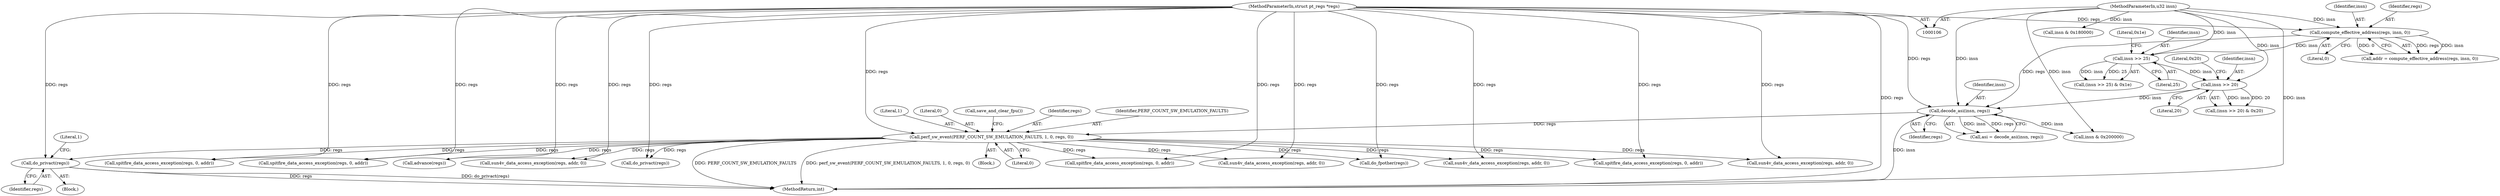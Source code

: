 digraph "0_linux_a8b0ca17b80e92faab46ee7179ba9e99ccb61233_36@pointer" {
"1000343" [label="(Call,do_privact(regs))"];
"1000150" [label="(Call,perf_sw_event(PERF_COUNT_SW_EMULATION_FAULTS, 1, 0, regs, 0))"];
"1000138" [label="(Call,decode_asi(insn, regs))"];
"1000127" [label="(Call,insn >> 20)"];
"1000122" [label="(Call,insn >> 25)"];
"1000113" [label="(Call,compute_effective_address(regs, insn, 0))"];
"1000108" [label="(MethodParameterIn,struct pt_regs *regs)"];
"1000107" [label="(MethodParameterIn,u32 insn)"];
"1000140" [label="(Identifier,regs)"];
"1000125" [label="(Literal,0x1e)"];
"1000344" [label="(Identifier,regs)"];
"1000154" [label="(Identifier,regs)"];
"1000129" [label="(Literal,20)"];
"1000233" [label="(Call,do_privact(regs))"];
"1000116" [label="(Literal,0)"];
"1000109" [label="(Block,)"];
"1000155" [label="(Literal,0)"];
"1000271" [label="(Call,spitfire_data_access_exception(regs, 0, addr))"];
"1000136" [label="(Call,asi = decode_asi(insn, regs))"];
"1000128" [label="(Identifier,insn)"];
"1000113" [label="(Call,compute_effective_address(regs, insn, 0))"];
"1000342" [label="(Block,)"];
"1000139" [label="(Identifier,insn)"];
"1000369" [label="(Call,insn & 0x180000)"];
"1000138" [label="(Call,decode_asi(insn, regs))"];
"1000320" [label="(Call,sun4v_data_access_exception(regs, addr, 0))"];
"1000130" [label="(Literal,0x20)"];
"1000127" [label="(Call,insn >> 20)"];
"1000605" [label="(MethodReturn,int)"];
"1000325" [label="(Call,spitfire_data_access_exception(regs, 0, addr))"];
"1000121" [label="(Call,(insn >> 25) & 0x1e)"];
"1000183" [label="(Call,insn & 0x200000)"];
"1000151" [label="(Identifier,PERF_COUNT_SW_EMULATION_FAULTS)"];
"1000122" [label="(Call,insn >> 25)"];
"1000152" [label="(Literal,1)"];
"1000153" [label="(Literal,0)"];
"1000114" [label="(Identifier,regs)"];
"1000124" [label="(Literal,25)"];
"1000156" [label="(Call,save_and_clear_fpu())"];
"1000346" [label="(Literal,1)"];
"1000357" [label="(Call,sun4v_data_access_exception(regs, addr, 0))"];
"1000266" [label="(Call,sun4v_data_access_exception(regs, addr, 0))"];
"1000449" [label="(Call,sun4v_data_access_exception(regs, addr, 0))"];
"1000454" [label="(Call,spitfire_data_access_exception(regs, 0, addr))"];
"1000178" [label="(Call,do_fpother(regs))"];
"1000107" [label="(MethodParameterIn,u32 insn)"];
"1000150" [label="(Call,perf_sw_event(PERF_COUNT_SW_EMULATION_FAULTS, 1, 0, regs, 0))"];
"1000111" [label="(Call,addr = compute_effective_address(regs, insn, 0))"];
"1000108" [label="(MethodParameterIn,struct pt_regs *regs)"];
"1000123" [label="(Identifier,insn)"];
"1000362" [label="(Call,spitfire_data_access_exception(regs, 0, addr))"];
"1000601" [label="(Call,advance(regs))"];
"1000343" [label="(Call,do_privact(regs))"];
"1000115" [label="(Identifier,insn)"];
"1000126" [label="(Call,(insn >> 20) & 0x20)"];
"1000343" -> "1000342"  [label="AST: "];
"1000343" -> "1000344"  [label="CFG: "];
"1000344" -> "1000343"  [label="AST: "];
"1000346" -> "1000343"  [label="CFG: "];
"1000343" -> "1000605"  [label="DDG: regs"];
"1000343" -> "1000605"  [label="DDG: do_privact(regs)"];
"1000150" -> "1000343"  [label="DDG: regs"];
"1000108" -> "1000343"  [label="DDG: regs"];
"1000150" -> "1000109"  [label="AST: "];
"1000150" -> "1000155"  [label="CFG: "];
"1000151" -> "1000150"  [label="AST: "];
"1000152" -> "1000150"  [label="AST: "];
"1000153" -> "1000150"  [label="AST: "];
"1000154" -> "1000150"  [label="AST: "];
"1000155" -> "1000150"  [label="AST: "];
"1000156" -> "1000150"  [label="CFG: "];
"1000150" -> "1000605"  [label="DDG: PERF_COUNT_SW_EMULATION_FAULTS"];
"1000150" -> "1000605"  [label="DDG: perf_sw_event(PERF_COUNT_SW_EMULATION_FAULTS, 1, 0, regs, 0)"];
"1000138" -> "1000150"  [label="DDG: regs"];
"1000108" -> "1000150"  [label="DDG: regs"];
"1000150" -> "1000178"  [label="DDG: regs"];
"1000150" -> "1000233"  [label="DDG: regs"];
"1000150" -> "1000266"  [label="DDG: regs"];
"1000150" -> "1000271"  [label="DDG: regs"];
"1000150" -> "1000320"  [label="DDG: regs"];
"1000150" -> "1000325"  [label="DDG: regs"];
"1000150" -> "1000357"  [label="DDG: regs"];
"1000150" -> "1000362"  [label="DDG: regs"];
"1000150" -> "1000449"  [label="DDG: regs"];
"1000150" -> "1000454"  [label="DDG: regs"];
"1000150" -> "1000601"  [label="DDG: regs"];
"1000138" -> "1000136"  [label="AST: "];
"1000138" -> "1000140"  [label="CFG: "];
"1000139" -> "1000138"  [label="AST: "];
"1000140" -> "1000138"  [label="AST: "];
"1000136" -> "1000138"  [label="CFG: "];
"1000138" -> "1000605"  [label="DDG: insn"];
"1000138" -> "1000136"  [label="DDG: insn"];
"1000138" -> "1000136"  [label="DDG: regs"];
"1000127" -> "1000138"  [label="DDG: insn"];
"1000107" -> "1000138"  [label="DDG: insn"];
"1000113" -> "1000138"  [label="DDG: regs"];
"1000108" -> "1000138"  [label="DDG: regs"];
"1000138" -> "1000183"  [label="DDG: insn"];
"1000127" -> "1000126"  [label="AST: "];
"1000127" -> "1000129"  [label="CFG: "];
"1000128" -> "1000127"  [label="AST: "];
"1000129" -> "1000127"  [label="AST: "];
"1000130" -> "1000127"  [label="CFG: "];
"1000127" -> "1000126"  [label="DDG: insn"];
"1000127" -> "1000126"  [label="DDG: 20"];
"1000122" -> "1000127"  [label="DDG: insn"];
"1000107" -> "1000127"  [label="DDG: insn"];
"1000122" -> "1000121"  [label="AST: "];
"1000122" -> "1000124"  [label="CFG: "];
"1000123" -> "1000122"  [label="AST: "];
"1000124" -> "1000122"  [label="AST: "];
"1000125" -> "1000122"  [label="CFG: "];
"1000122" -> "1000121"  [label="DDG: insn"];
"1000122" -> "1000121"  [label="DDG: 25"];
"1000113" -> "1000122"  [label="DDG: insn"];
"1000107" -> "1000122"  [label="DDG: insn"];
"1000113" -> "1000111"  [label="AST: "];
"1000113" -> "1000116"  [label="CFG: "];
"1000114" -> "1000113"  [label="AST: "];
"1000115" -> "1000113"  [label="AST: "];
"1000116" -> "1000113"  [label="AST: "];
"1000111" -> "1000113"  [label="CFG: "];
"1000113" -> "1000111"  [label="DDG: regs"];
"1000113" -> "1000111"  [label="DDG: insn"];
"1000113" -> "1000111"  [label="DDG: 0"];
"1000108" -> "1000113"  [label="DDG: regs"];
"1000107" -> "1000113"  [label="DDG: insn"];
"1000108" -> "1000106"  [label="AST: "];
"1000108" -> "1000605"  [label="DDG: regs"];
"1000108" -> "1000178"  [label="DDG: regs"];
"1000108" -> "1000233"  [label="DDG: regs"];
"1000108" -> "1000266"  [label="DDG: regs"];
"1000108" -> "1000271"  [label="DDG: regs"];
"1000108" -> "1000320"  [label="DDG: regs"];
"1000108" -> "1000325"  [label="DDG: regs"];
"1000108" -> "1000357"  [label="DDG: regs"];
"1000108" -> "1000362"  [label="DDG: regs"];
"1000108" -> "1000449"  [label="DDG: regs"];
"1000108" -> "1000454"  [label="DDG: regs"];
"1000108" -> "1000601"  [label="DDG: regs"];
"1000107" -> "1000106"  [label="AST: "];
"1000107" -> "1000605"  [label="DDG: insn"];
"1000107" -> "1000183"  [label="DDG: insn"];
"1000107" -> "1000369"  [label="DDG: insn"];
}
